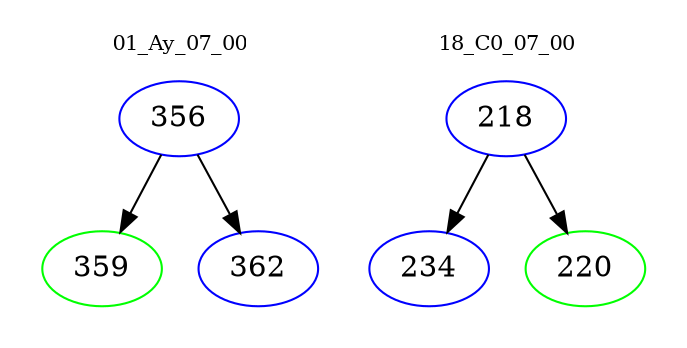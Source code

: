 digraph{
subgraph cluster_0 {
color = white
label = "01_Ay_07_00";
fontsize=10;
T0_356 [label="356", color="blue"]
T0_356 -> T0_359 [color="black"]
T0_359 [label="359", color="green"]
T0_356 -> T0_362 [color="black"]
T0_362 [label="362", color="blue"]
}
subgraph cluster_1 {
color = white
label = "18_C0_07_00";
fontsize=10;
T1_218 [label="218", color="blue"]
T1_218 -> T1_234 [color="black"]
T1_234 [label="234", color="blue"]
T1_218 -> T1_220 [color="black"]
T1_220 [label="220", color="green"]
}
}
